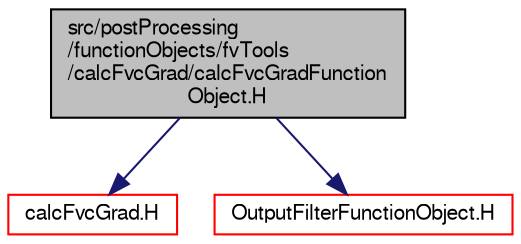 digraph "src/postProcessing/functionObjects/fvTools/calcFvcGrad/calcFvcGradFunctionObject.H"
{
  bgcolor="transparent";
  edge [fontname="FreeSans",fontsize="10",labelfontname="FreeSans",labelfontsize="10"];
  node [fontname="FreeSans",fontsize="10",shape=record];
  Node0 [label="src/postProcessing\l/functionObjects/fvTools\l/calcFvcGrad/calcFvcGradFunction\lObject.H",height=0.2,width=0.4,color="black", fillcolor="grey75", style="filled", fontcolor="black"];
  Node0 -> Node1 [color="midnightblue",fontsize="10",style="solid",fontname="FreeSans"];
  Node1 [label="calcFvcGrad.H",height=0.2,width=0.4,color="red",URL="$a13547.html"];
  Node0 -> Node71 [color="midnightblue",fontsize="10",style="solid",fontname="FreeSans"];
  Node71 [label="OutputFilterFunctionObject.H",height=0.2,width=0.4,color="red",URL="$a08975.html"];
}
